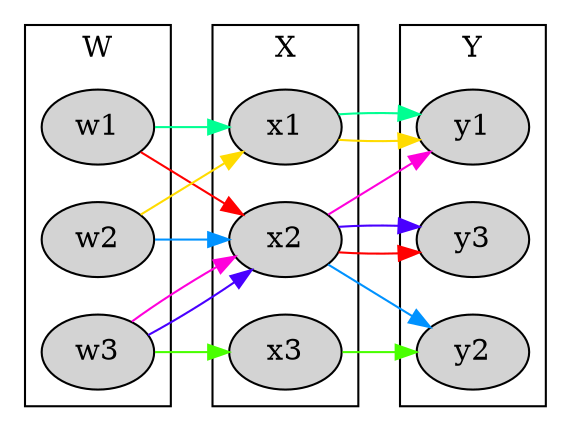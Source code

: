 digraph G {
rankdir = LR;
subgraph cluster_0 {
node [style=filled];
w1 w2 w3;
label = "W";
}

subgraph cluster_1 {
node [style=filled];
x1 x2 x3;
label = "X";
}

subgraph cluster_2 {
node [style=filled];
y1 y2 y3;
label = "Y";
}

w1 -> x2 -> y3 [color="#ff0000"];
w2 -> x1 -> y1 [color="#ffdb00"];
w3 -> x3 -> y2 [color="#49ff00"];
w1 -> x1 -> y1 [color="#00ff92"];
w2 -> x2 -> y2 [color="#0092ff"];
w3 -> x2 -> y3 [color="#4900ff"];
w3 -> x2 -> y1 [color="#ff00db"];
}